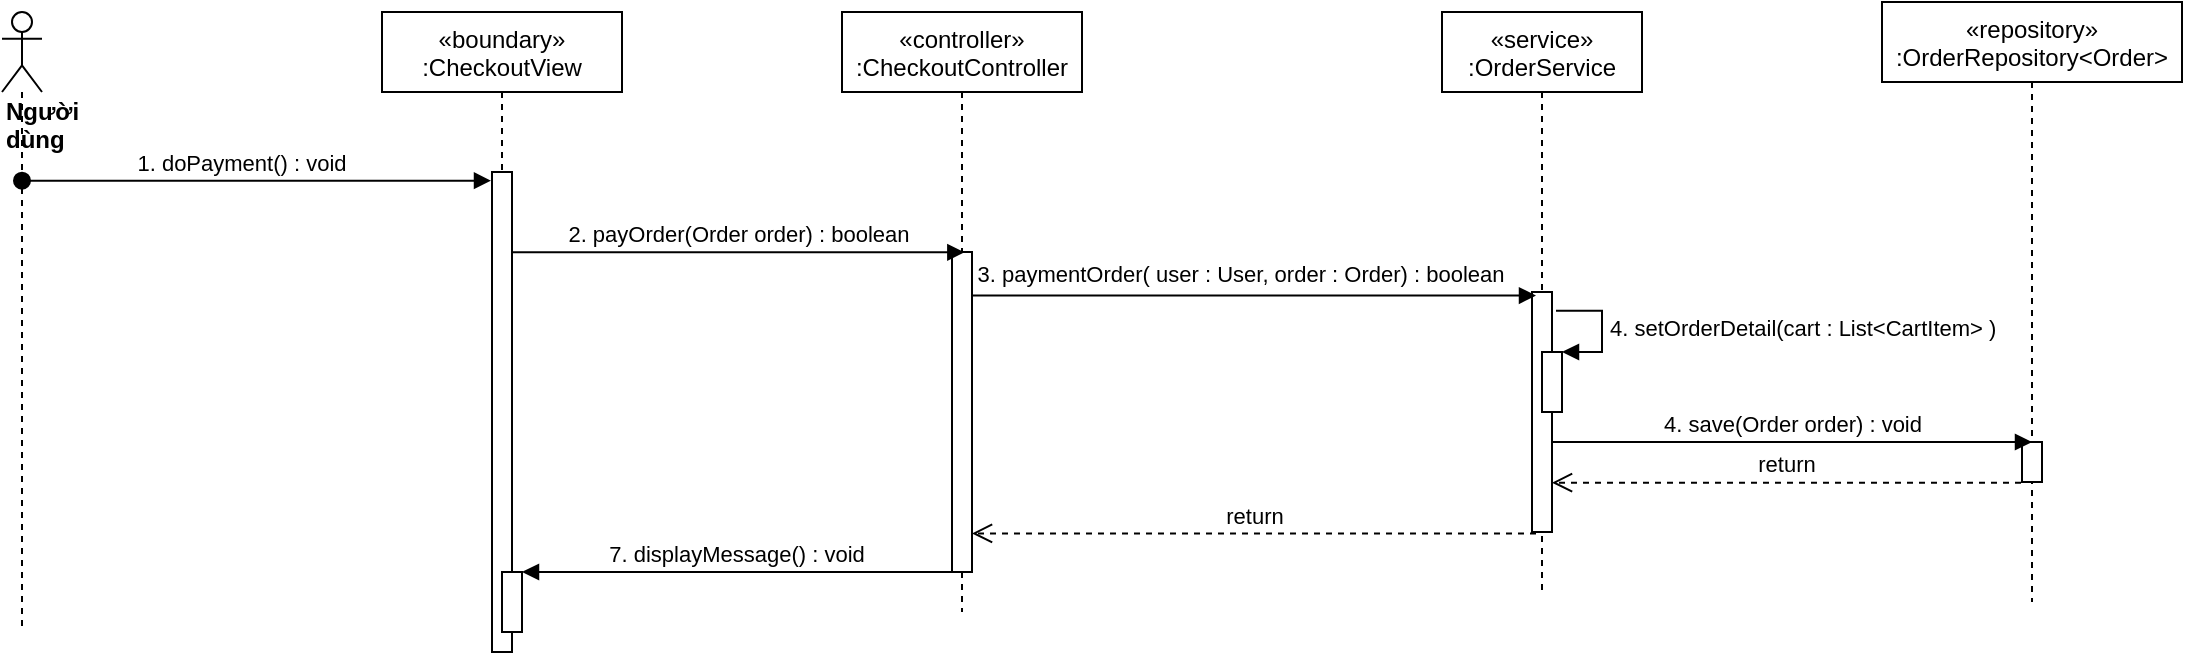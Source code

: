<mxfile version="14.6.13" type="device"><diagram id="kgpKYQtTHZ0yAKxKKP6v" name="Page-1"><mxGraphModel dx="1108" dy="425" grid="1" gridSize="10" guides="1" tooltips="1" connect="1" arrows="1" fold="1" page="1" pageScale="1" pageWidth="850" pageHeight="1100" math="0" shadow="0"><root><mxCell id="0"/><mxCell id="1" parent="0"/><mxCell id="_ItYSPXy4qkXaXedO7J0-1" value="«boundary»&#10;:CheckoutView" style="shape=umlLifeline;perimeter=lifelinePerimeter;container=1;collapsible=0;recursiveResize=0;rounded=0;shadow=0;strokeWidth=1;" parent="1" vertex="1"><mxGeometry x="290" y="80" width="120" height="320" as="geometry"/></mxCell><mxCell id="_ItYSPXy4qkXaXedO7J0-2" value="" style="points=[];perimeter=orthogonalPerimeter;rounded=0;shadow=0;strokeWidth=1;" parent="_ItYSPXy4qkXaXedO7J0-1" vertex="1"><mxGeometry x="55" y="80" width="10" height="240" as="geometry"/></mxCell><mxCell id="_ItYSPXy4qkXaXedO7J0-43" value="" style="html=1;points=[];perimeter=orthogonalPerimeter;" parent="_ItYSPXy4qkXaXedO7J0-1" vertex="1"><mxGeometry x="60" y="280" width="10" height="30" as="geometry"/></mxCell><mxCell id="_ItYSPXy4qkXaXedO7J0-4" value="«controller»&#10;:CheckoutController" style="shape=umlLifeline;perimeter=lifelinePerimeter;container=1;collapsible=0;recursiveResize=0;rounded=0;shadow=0;strokeWidth=1;" parent="1" vertex="1"><mxGeometry x="520" y="80" width="120" height="300" as="geometry"/></mxCell><mxCell id="_ItYSPXy4qkXaXedO7J0-5" value="" style="points=[];perimeter=orthogonalPerimeter;rounded=0;shadow=0;strokeWidth=1;" parent="_ItYSPXy4qkXaXedO7J0-4" vertex="1"><mxGeometry x="55" y="120" width="10" height="160" as="geometry"/></mxCell><mxCell id="_ItYSPXy4qkXaXedO7J0-6" value="&lt;div&gt;&lt;b&gt;Người dùng&lt;/b&gt;&lt;/div&gt;" style="shape=umlLifeline;participant=umlActor;perimeter=lifelinePerimeter;whiteSpace=wrap;html=1;container=1;collapsible=0;recursiveResize=0;verticalAlign=top;spacingTop=36;outlineConnect=0;align=left;" parent="1" vertex="1"><mxGeometry x="100" y="80" width="20" height="310" as="geometry"/></mxCell><mxCell id="_ItYSPXy4qkXaXedO7J0-7" value="1. doPayment() : void" style="verticalAlign=bottom;startArrow=oval;endArrow=block;startSize=8;shadow=0;strokeWidth=1;entryX=-0.05;entryY=0.018;entryDx=0;entryDy=0;entryPerimeter=0;" parent="1" source="_ItYSPXy4qkXaXedO7J0-6" target="_ItYSPXy4qkXaXedO7J0-2" edge="1"><mxGeometry x="-0.06" relative="1" as="geometry"><mxPoint x="100" y="170" as="sourcePoint"/><mxPoint as="offset"/></mxGeometry></mxCell><mxCell id="_ItYSPXy4qkXaXedO7J0-8" value="«service»&#10;:OrderService" style="shape=umlLifeline;perimeter=lifelinePerimeter;container=1;collapsible=0;recursiveResize=0;rounded=0;shadow=0;strokeWidth=1;" parent="1" vertex="1"><mxGeometry x="820" y="80" width="100" height="290" as="geometry"/></mxCell><mxCell id="_ItYSPXy4qkXaXedO7J0-9" value="" style="points=[];perimeter=orthogonalPerimeter;rounded=0;shadow=0;strokeWidth=1;" parent="_ItYSPXy4qkXaXedO7J0-8" vertex="1"><mxGeometry x="45" y="140" width="10" height="120" as="geometry"/></mxCell><mxCell id="_ItYSPXy4qkXaXedO7J0-10" value="2. payOrder(Order order) : boolean" style="html=1;verticalAlign=bottom;endArrow=block;entryX=0.617;entryY=0.001;entryDx=0;entryDy=0;entryPerimeter=0;" parent="1" source="_ItYSPXy4qkXaXedO7J0-2" target="_ItYSPXy4qkXaXedO7J0-5" edge="1"><mxGeometry width="80" relative="1" as="geometry"><mxPoint x="320" y="248" as="sourcePoint"/><mxPoint x="500" y="210" as="targetPoint"/></mxGeometry></mxCell><mxCell id="_ItYSPXy4qkXaXedO7J0-11" value="" style="html=1;verticalAlign=bottom;endArrow=block;entryX=0.2;entryY=0.015;entryDx=0;entryDy=0;entryPerimeter=0;" parent="1" source="_ItYSPXy4qkXaXedO7J0-5" target="_ItYSPXy4qkXaXedO7J0-9" edge="1"><mxGeometry width="80" relative="1" as="geometry"><mxPoint x="609" y="221.68" as="sourcePoint"/><mxPoint x="800" y="222" as="targetPoint"/></mxGeometry></mxCell><mxCell id="_ItYSPXy4qkXaXedO7J0-35" value="3. paymentOrder( user : User, order : Order) : boolean" style="edgeLabel;html=1;align=center;verticalAlign=middle;resizable=0;points=[];" parent="_ItYSPXy4qkXaXedO7J0-11" vertex="1" connectable="0"><mxGeometry x="-0.077" y="4" relative="1" as="geometry"><mxPoint x="4" y="-7" as="offset"/></mxGeometry></mxCell><mxCell id="_ItYSPXy4qkXaXedO7J0-12" value="«repository»&#10;:OrderRepository&lt;Order&gt;" style="shape=umlLifeline;perimeter=lifelinePerimeter;container=1;collapsible=0;recursiveResize=0;rounded=0;shadow=0;strokeWidth=1;" parent="1" vertex="1"><mxGeometry x="1040" y="75" width="150" height="300" as="geometry"/></mxCell><mxCell id="_ItYSPXy4qkXaXedO7J0-13" value="" style="points=[];perimeter=orthogonalPerimeter;rounded=0;shadow=0;strokeWidth=1;" parent="_ItYSPXy4qkXaXedO7J0-12" vertex="1"><mxGeometry x="70" y="220" width="10" height="20" as="geometry"/></mxCell><mxCell id="_ItYSPXy4qkXaXedO7J0-27" value="return" style="html=1;verticalAlign=bottom;endArrow=open;dashed=1;endSize=8;exitX=0.2;exitY=1.006;exitDx=0;exitDy=0;exitPerimeter=0;" parent="1" source="_ItYSPXy4qkXaXedO7J0-9" target="_ItYSPXy4qkXaXedO7J0-5" edge="1"><mxGeometry relative="1" as="geometry"><mxPoint x="845" y="261.015" as="sourcePoint"/><mxPoint x="610" y="261.015" as="targetPoint"/></mxGeometry></mxCell><mxCell id="_ItYSPXy4qkXaXedO7J0-36" value="4. save(Order order) : void" style="html=1;verticalAlign=bottom;endArrow=block;entryX=0.5;entryY=0;entryDx=0;entryDy=0;entryPerimeter=0;" parent="1" source="_ItYSPXy4qkXaXedO7J0-9" target="_ItYSPXy4qkXaXedO7J0-13" edge="1"><mxGeometry width="80" relative="1" as="geometry"><mxPoint x="865" y="250" as="sourcePoint"/><mxPoint x="1030" y="250" as="targetPoint"/></mxGeometry></mxCell><mxCell id="_ItYSPXy4qkXaXedO7J0-40" value="return" style="html=1;verticalAlign=bottom;endArrow=open;dashed=1;endSize=8;exitX=-0.05;exitY=1.017;exitDx=0;exitDy=0;exitPerimeter=0;" parent="1" source="_ItYSPXy4qkXaXedO7J0-13" target="_ItYSPXy4qkXaXedO7J0-9" edge="1"><mxGeometry relative="1" as="geometry"><mxPoint x="940" y="250" as="sourcePoint"/><mxPoint x="860" y="250" as="targetPoint"/></mxGeometry></mxCell><mxCell id="_ItYSPXy4qkXaXedO7J0-42" value="7. displayMessage() : void" style="verticalAlign=bottom;endArrow=block;shadow=0;strokeWidth=1;" parent="1" source="_ItYSPXy4qkXaXedO7J0-5" target="_ItYSPXy4qkXaXedO7J0-43" edge="1"><mxGeometry relative="1" as="geometry"><mxPoint x="550" y="319" as="sourcePoint"/><mxPoint x="340" y="319" as="targetPoint"/></mxGeometry></mxCell><mxCell id="_ItYSPXy4qkXaXedO7J0-45" value="" style="html=1;points=[];perimeter=orthogonalPerimeter;" parent="1" vertex="1"><mxGeometry x="870" y="250" width="10" height="30" as="geometry"/></mxCell><mxCell id="_ItYSPXy4qkXaXedO7J0-46" value="4. setOrderDetail(cart : List&amp;lt;CartItem&amp;gt; )" style="edgeStyle=orthogonalEdgeStyle;html=1;align=left;spacingLeft=2;endArrow=block;rounded=0;entryX=1;entryY=0;exitX=1.2;exitY=0.078;exitDx=0;exitDy=0;exitPerimeter=0;" parent="1" source="_ItYSPXy4qkXaXedO7J0-9" target="_ItYSPXy4qkXaXedO7J0-45" edge="1"><mxGeometry relative="1" as="geometry"><mxPoint x="840" y="230" as="sourcePoint"/><Array as="points"><mxPoint x="900" y="229"/><mxPoint x="900" y="250"/></Array></mxGeometry></mxCell></root></mxGraphModel></diagram></mxfile>